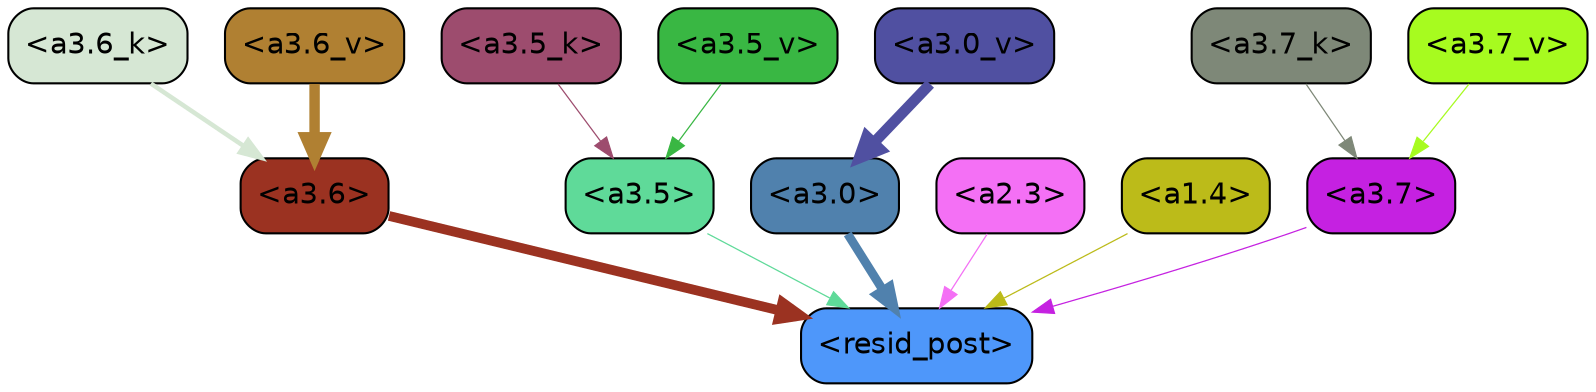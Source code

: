 strict digraph "" {
	graph [bgcolor=transparent,
		layout=dot,
		overlap=false,
		splines=true
	];
	"<a3.7>"	[color=black,
		fillcolor="#c521e1",
		fontname=Helvetica,
		shape=box,
		style="filled, rounded"];
	"<resid_post>"	[color=black,
		fillcolor="#4e97fa",
		fontname=Helvetica,
		shape=box,
		style="filled, rounded"];
	"<a3.7>" -> "<resid_post>"	[color="#c521e1",
		penwidth=0.6];
	"<a3.6>"	[color=black,
		fillcolor="#9b3221",
		fontname=Helvetica,
		shape=box,
		style="filled, rounded"];
	"<a3.6>" -> "<resid_post>"	[color="#9b3221",
		penwidth=4.670643210411072];
	"<a3.5>"	[color=black,
		fillcolor="#5fda99",
		fontname=Helvetica,
		shape=box,
		style="filled, rounded"];
	"<a3.5>" -> "<resid_post>"	[color="#5fda99",
		penwidth=0.6];
	"<a3.0>"	[color=black,
		fillcolor="#5081ad",
		fontname=Helvetica,
		shape=box,
		style="filled, rounded"];
	"<a3.0>" -> "<resid_post>"	[color="#5081ad",
		penwidth=4.246885180473328];
	"<a2.3>"	[color=black,
		fillcolor="#f470f5",
		fontname=Helvetica,
		shape=box,
		style="filled, rounded"];
	"<a2.3>" -> "<resid_post>"	[color="#f470f5",
		penwidth=0.6];
	"<a1.4>"	[color=black,
		fillcolor="#bcbb19",
		fontname=Helvetica,
		shape=box,
		style="filled, rounded"];
	"<a1.4>" -> "<resid_post>"	[color="#bcbb19",
		penwidth=0.6];
	"<a3.7_k>"	[color=black,
		fillcolor="#7e8878",
		fontname=Helvetica,
		shape=box,
		style="filled, rounded"];
	"<a3.7_k>" -> "<a3.7>"	[color="#7e8878",
		penwidth=0.6];
	"<a3.6_k>"	[color=black,
		fillcolor="#d6e7d4",
		fontname=Helvetica,
		shape=box,
		style="filled, rounded"];
	"<a3.6_k>" -> "<a3.6>"	[color="#d6e7d4",
		penwidth=2.174198240041733];
	"<a3.5_k>"	[color=black,
		fillcolor="#9d4c6e",
		fontname=Helvetica,
		shape=box,
		style="filled, rounded"];
	"<a3.5_k>" -> "<a3.5>"	[color="#9d4c6e",
		penwidth=0.6];
	"<a3.7_v>"	[color=black,
		fillcolor="#a7fb1f",
		fontname=Helvetica,
		shape=box,
		style="filled, rounded"];
	"<a3.7_v>" -> "<a3.7>"	[color="#a7fb1f",
		penwidth=0.6];
	"<a3.6_v>"	[color=black,
		fillcolor="#b08032",
		fontname=Helvetica,
		shape=box,
		style="filled, rounded"];
	"<a3.6_v>" -> "<a3.6>"	[color="#b08032",
		penwidth=5.002329230308533];
	"<a3.5_v>"	[color=black,
		fillcolor="#39b743",
		fontname=Helvetica,
		shape=box,
		style="filled, rounded"];
	"<a3.5_v>" -> "<a3.5>"	[color="#39b743",
		penwidth=0.6];
	"<a3.0_v>"	[color=black,
		fillcolor="#5050a1",
		fontname=Helvetica,
		shape=box,
		style="filled, rounded"];
	"<a3.0_v>" -> "<a3.0>"	[color="#5050a1",
		penwidth=5.188832879066467];
}

